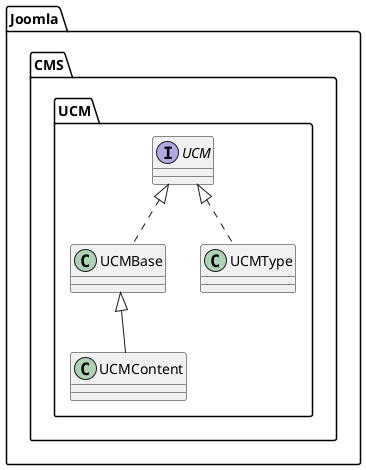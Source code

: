 @startuml
class Joomla.CMS.UCM.UCMBase
Joomla.CMS.UCM.UCM <|.. Joomla.CMS.UCM.UCMBase

interface Joomla.CMS.UCM.UCM
class Joomla.CMS.UCM.UCMContent
Joomla.CMS.UCM.UCMBase <|-- Joomla.CMS.UCM.UCMContent
class Joomla.CMS.UCM.UCMType
Joomla.CMS.UCM.UCM <|.. Joomla.CMS.UCM.UCMType
@enduml
